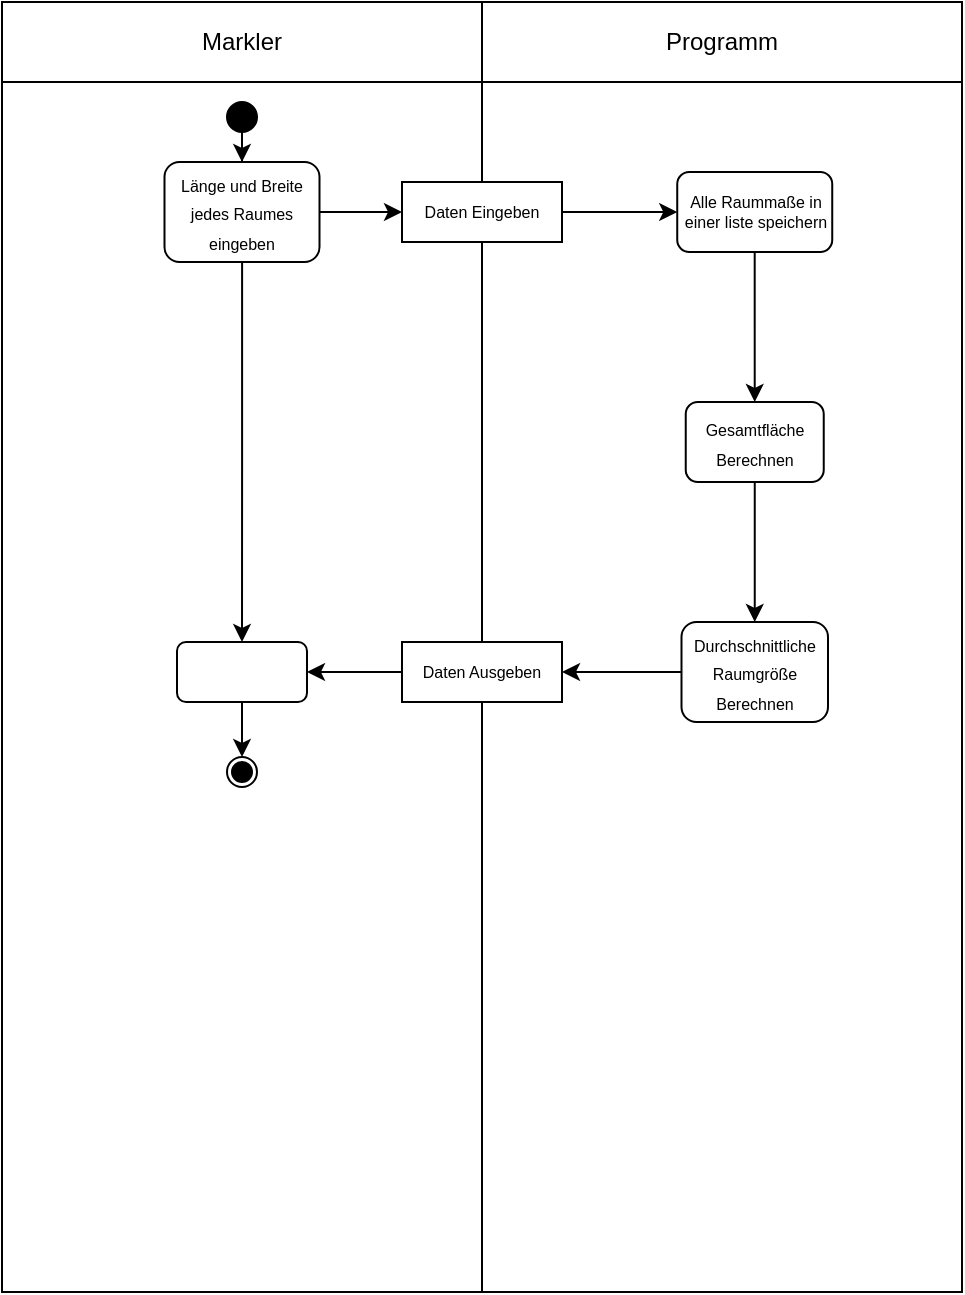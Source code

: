 <mxfile version="26.0.5">
  <diagram name="Seite-1" id="dTdTS0Jpss7GZBtvpQMk">
    <mxGraphModel dx="568" dy="306" grid="1" gridSize="10" guides="1" tooltips="1" connect="1" arrows="1" fold="1" page="1" pageScale="1" pageWidth="750" pageHeight="600" background="#ffffff" math="0" shadow="0">
      <root>
        <mxCell id="0" />
        <mxCell id="1" parent="0" />
        <mxCell id="P2V1AuMaLBbZlVJgVHay-41" value="" style="rounded=0;whiteSpace=wrap;html=1;rotation=90;" parent="1" vertex="1">
          <mxGeometry x="-47.5" y="382.5" width="605" height="240" as="geometry" />
        </mxCell>
        <mxCell id="P2V1AuMaLBbZlVJgVHay-42" value="" style="rounded=0;whiteSpace=wrap;html=1;rotation=90;" parent="1" vertex="1">
          <mxGeometry x="192.5" y="382.5" width="605" height="240" as="geometry" />
        </mxCell>
        <mxCell id="P2V1AuMaLBbZlVJgVHay-2" value="Markler" style="rounded=0;whiteSpace=wrap;html=1;" parent="1" vertex="1">
          <mxGeometry x="135" y="160" width="240" height="40" as="geometry" />
        </mxCell>
        <mxCell id="P2V1AuMaLBbZlVJgVHay-4" value="Programm" style="rounded=0;whiteSpace=wrap;html=1;" parent="1" vertex="1">
          <mxGeometry x="375" y="160" width="240" height="40" as="geometry" />
        </mxCell>
        <mxCell id="P2V1AuMaLBbZlVJgVHay-8" style="edgeStyle=orthogonalEdgeStyle;rounded=0;orthogonalLoop=1;jettySize=auto;html=1;entryX=0.5;entryY=0;entryDx=0;entryDy=0;" parent="1" source="P2V1AuMaLBbZlVJgVHay-6" target="P2V1AuMaLBbZlVJgVHay-7" edge="1">
          <mxGeometry relative="1" as="geometry" />
        </mxCell>
        <mxCell id="P2V1AuMaLBbZlVJgVHay-6" value="" style="ellipse;whiteSpace=wrap;html=1;aspect=fixed;labelBackgroundColor=#000000;fillColor=#000000;" parent="1" vertex="1">
          <mxGeometry x="247.5" y="210" width="15" height="15" as="geometry" />
        </mxCell>
        <mxCell id="P2V1AuMaLBbZlVJgVHay-46" style="edgeStyle=orthogonalEdgeStyle;rounded=0;orthogonalLoop=1;jettySize=auto;html=1;entryX=0.5;entryY=0;entryDx=0;entryDy=0;" parent="1" source="P2V1AuMaLBbZlVJgVHay-7" target="P2V1AuMaLBbZlVJgVHay-20" edge="1">
          <mxGeometry relative="1" as="geometry" />
        </mxCell>
        <mxCell id="P2V1AuMaLBbZlVJgVHay-50" style="edgeStyle=orthogonalEdgeStyle;rounded=0;orthogonalLoop=1;jettySize=auto;html=1;entryX=0;entryY=0.5;entryDx=0;entryDy=0;" parent="1" source="P2V1AuMaLBbZlVJgVHay-7" target="P2V1AuMaLBbZlVJgVHay-10" edge="1">
          <mxGeometry relative="1" as="geometry" />
        </mxCell>
        <mxCell id="P2V1AuMaLBbZlVJgVHay-7" value="&lt;font style=&quot;font-size: 8px;&quot;&gt;Länge und Breite jedes Raumes eingeben&lt;br&gt;&lt;/font&gt;" style="rounded=1;whiteSpace=wrap;html=1;" parent="1" vertex="1">
          <mxGeometry x="216.25" y="240" width="77.5" height="50" as="geometry" />
        </mxCell>
        <mxCell id="P2V1AuMaLBbZlVJgVHay-47" style="edgeStyle=orthogonalEdgeStyle;rounded=0;orthogonalLoop=1;jettySize=auto;html=1;entryX=0;entryY=0.5;entryDx=0;entryDy=0;" parent="1" source="P2V1AuMaLBbZlVJgVHay-10" target="P2V1AuMaLBbZlVJgVHay-30" edge="1">
          <mxGeometry relative="1" as="geometry" />
        </mxCell>
        <mxCell id="P2V1AuMaLBbZlVJgVHay-10" value="Daten Eingeben" style="rounded=0;whiteSpace=wrap;html=1;fontSize=8;" parent="1" vertex="1">
          <mxGeometry x="335" y="250" width="80" height="30" as="geometry" />
        </mxCell>
        <mxCell id="P2V1AuMaLBbZlVJgVHay-16" style="edgeStyle=orthogonalEdgeStyle;rounded=0;orthogonalLoop=1;jettySize=auto;html=1;exitX=1;exitY=0.5;exitDx=0;exitDy=0;entryX=0;entryY=0.5;entryDx=0;entryDy=0;" parent="1" target="P2V1AuMaLBbZlVJgVHay-10" edge="1">
          <mxGeometry relative="1" as="geometry">
            <mxPoint x="335" y="265" as="sourcePoint" />
          </mxGeometry>
        </mxCell>
        <mxCell id="P2V1AuMaLBbZlVJgVHay-51" style="edgeStyle=orthogonalEdgeStyle;rounded=0;orthogonalLoop=1;jettySize=auto;html=1;entryX=1;entryY=0.5;entryDx=0;entryDy=0;" parent="1" source="P2V1AuMaLBbZlVJgVHay-19" target="P2V1AuMaLBbZlVJgVHay-20" edge="1">
          <mxGeometry relative="1" as="geometry" />
        </mxCell>
        <mxCell id="P2V1AuMaLBbZlVJgVHay-19" value="Daten Ausgeben" style="rounded=0;whiteSpace=wrap;html=1;fontSize=8;" parent="1" vertex="1">
          <mxGeometry x="335" y="480" width="80" height="30" as="geometry" />
        </mxCell>
        <mxCell id="P2V1AuMaLBbZlVJgVHay-39" style="edgeStyle=orthogonalEdgeStyle;rounded=0;orthogonalLoop=1;jettySize=auto;html=1;entryX=0.5;entryY=0;entryDx=0;entryDy=0;" parent="1" source="P2V1AuMaLBbZlVJgVHay-20" target="P2V1AuMaLBbZlVJgVHay-38" edge="1">
          <mxGeometry relative="1" as="geometry" />
        </mxCell>
        <mxCell id="P2V1AuMaLBbZlVJgVHay-20" value="" style="rounded=1;whiteSpace=wrap;html=1;fontSize=8;" parent="1" vertex="1">
          <mxGeometry x="222.5" y="480" width="65" height="30" as="geometry" />
        </mxCell>
        <mxCell id="P2V1AuMaLBbZlVJgVHay-24" style="edgeStyle=orthogonalEdgeStyle;rounded=0;orthogonalLoop=1;jettySize=auto;html=1;exitX=0;exitY=0.5;exitDx=0;exitDy=0;entryX=1;entryY=0.5;entryDx=0;entryDy=0;" parent="1" edge="1">
          <mxGeometry relative="1" as="geometry">
            <mxPoint x="297.5" y="495" as="targetPoint" />
          </mxGeometry>
        </mxCell>
        <mxCell id="P2V1AuMaLBbZlVJgVHay-58" style="edgeStyle=orthogonalEdgeStyle;rounded=0;orthogonalLoop=1;jettySize=auto;html=1;entryX=0.5;entryY=0;entryDx=0;entryDy=0;" parent="1" source="P2V1AuMaLBbZlVJgVHay-30" target="aMCM2z8eWkaqqEs2NRPo-4" edge="1">
          <mxGeometry relative="1" as="geometry">
            <mxPoint x="508.755" y="310" as="targetPoint" />
            <Array as="points" />
          </mxGeometry>
        </mxCell>
        <mxCell id="P2V1AuMaLBbZlVJgVHay-30" value="Alle Raummaße in einer liste speichern" style="rounded=1;whiteSpace=wrap;html=1;fontSize=8;" parent="1" vertex="1">
          <mxGeometry x="472.62" y="245" width="77.5" height="40" as="geometry" />
        </mxCell>
        <mxCell id="P2V1AuMaLBbZlVJgVHay-38" value="" style="ellipse;whiteSpace=wrap;html=1;aspect=fixed;labelBackgroundColor=default;fillColor=none;" parent="1" vertex="1">
          <mxGeometry x="247.5" y="537.5" width="15" height="15" as="geometry" />
        </mxCell>
        <mxCell id="P2V1AuMaLBbZlVJgVHay-40" value="" style="ellipse;whiteSpace=wrap;html=1;aspect=fixed;labelBackgroundColor=#000000;fillColor=#000000;" parent="1" vertex="1">
          <mxGeometry x="250" y="540" width="10" height="10" as="geometry" />
        </mxCell>
        <mxCell id="aMCM2z8eWkaqqEs2NRPo-7" style="edgeStyle=orthogonalEdgeStyle;rounded=0;orthogonalLoop=1;jettySize=auto;html=1;entryX=0.5;entryY=0;entryDx=0;entryDy=0;" edge="1" parent="1" source="aMCM2z8eWkaqqEs2NRPo-4" target="aMCM2z8eWkaqqEs2NRPo-5">
          <mxGeometry relative="1" as="geometry" />
        </mxCell>
        <mxCell id="aMCM2z8eWkaqqEs2NRPo-4" value="&lt;font style=&quot;font-size: 8px;&quot;&gt;Gesamtfläche Berechnen&lt;br&gt;&lt;/font&gt;" style="rounded=1;whiteSpace=wrap;html=1;" vertex="1" parent="1">
          <mxGeometry x="476.87" y="360" width="69" height="40" as="geometry" />
        </mxCell>
        <mxCell id="aMCM2z8eWkaqqEs2NRPo-6" style="edgeStyle=orthogonalEdgeStyle;rounded=0;orthogonalLoop=1;jettySize=auto;html=1;entryX=1;entryY=0.5;entryDx=0;entryDy=0;" edge="1" parent="1" source="aMCM2z8eWkaqqEs2NRPo-5" target="P2V1AuMaLBbZlVJgVHay-19">
          <mxGeometry relative="1" as="geometry">
            <Array as="points">
              <mxPoint x="509" y="495" />
            </Array>
          </mxGeometry>
        </mxCell>
        <mxCell id="aMCM2z8eWkaqqEs2NRPo-5" value="&lt;font style=&quot;line-height: 60%; font-size: 8px;&quot;&gt;Durchschnittliche Raumgröße Berechnen&lt;br&gt;&lt;/font&gt;" style="rounded=1;whiteSpace=wrap;html=1;" vertex="1" parent="1">
          <mxGeometry x="474.75" y="470" width="73.25" height="50" as="geometry" />
        </mxCell>
      </root>
    </mxGraphModel>
  </diagram>
</mxfile>
